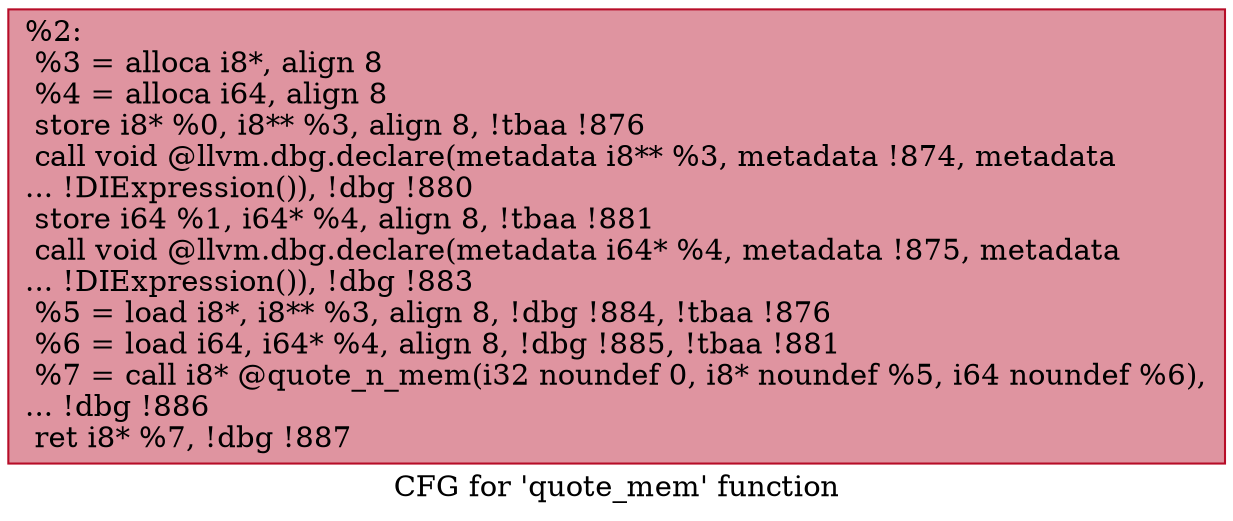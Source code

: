 digraph "CFG for 'quote_mem' function" {
	label="CFG for 'quote_mem' function";

	Node0xe24070 [shape=record,color="#b70d28ff", style=filled, fillcolor="#b70d2870",label="{%2:\l  %3 = alloca i8*, align 8\l  %4 = alloca i64, align 8\l  store i8* %0, i8** %3, align 8, !tbaa !876\l  call void @llvm.dbg.declare(metadata i8** %3, metadata !874, metadata\l... !DIExpression()), !dbg !880\l  store i64 %1, i64* %4, align 8, !tbaa !881\l  call void @llvm.dbg.declare(metadata i64* %4, metadata !875, metadata\l... !DIExpression()), !dbg !883\l  %5 = load i8*, i8** %3, align 8, !dbg !884, !tbaa !876\l  %6 = load i64, i64* %4, align 8, !dbg !885, !tbaa !881\l  %7 = call i8* @quote_n_mem(i32 noundef 0, i8* noundef %5, i64 noundef %6),\l... !dbg !886\l  ret i8* %7, !dbg !887\l}"];
}
